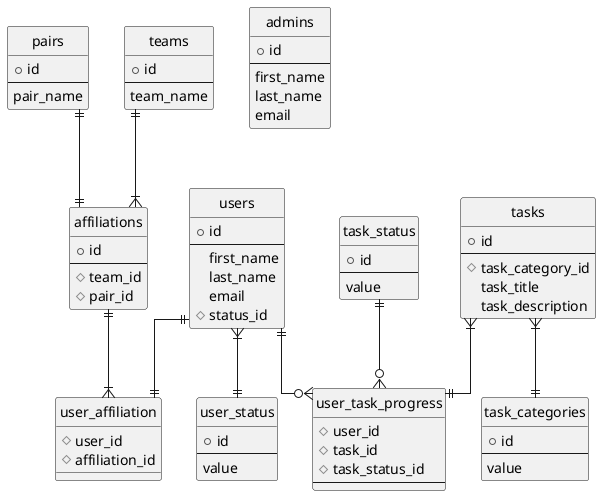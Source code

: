 @startuml usecase

' ------------------------------ 設定
hide circle
skinparam linetype ortho
skinparam monochrome true
skinparam shadowing false

' ------------------------------ マスタテーブル
entity users {
  + id
  --
  first_name
  last_name
  email
  # status_id
}

entity user_status {
  + id
  --
  value
}

entity pairs {
  + id
  --
  pair_name
}

entity teams {
  + id
  --
  team_name
}

entity affiliations {
  + id
  --
  # team_id
  # pair_id
}

entity admins {
  + id
  --
  first_name
  last_name
  email
}

entity tasks {
  + id
  --
  # task_category_id
  task_title
  task_description
}

entity task_status {
  + id
  --
  value
}

entity task_categories {
  + id
  --
  value
}

' ------------------------------ 中間テーブル
entity user_affiliation {
  # user_id
  # affiliation_id
}

entity user_task_progress {
  # user_id
  # task_id
  # task_status_id
  --
}

' ------------------------------ リレーション
users }|--|| user_status
teams ||--|{ affiliations
pairs ||--|| affiliations
users ||--|| user_affiliation
affiliations ||--|{ user_affiliation


users ||--o{ user_task_progress
tasks }|--|| task_categories
tasks }|--|| user_task_progress
task_status ||--o{ user_task_progress

@enduml
